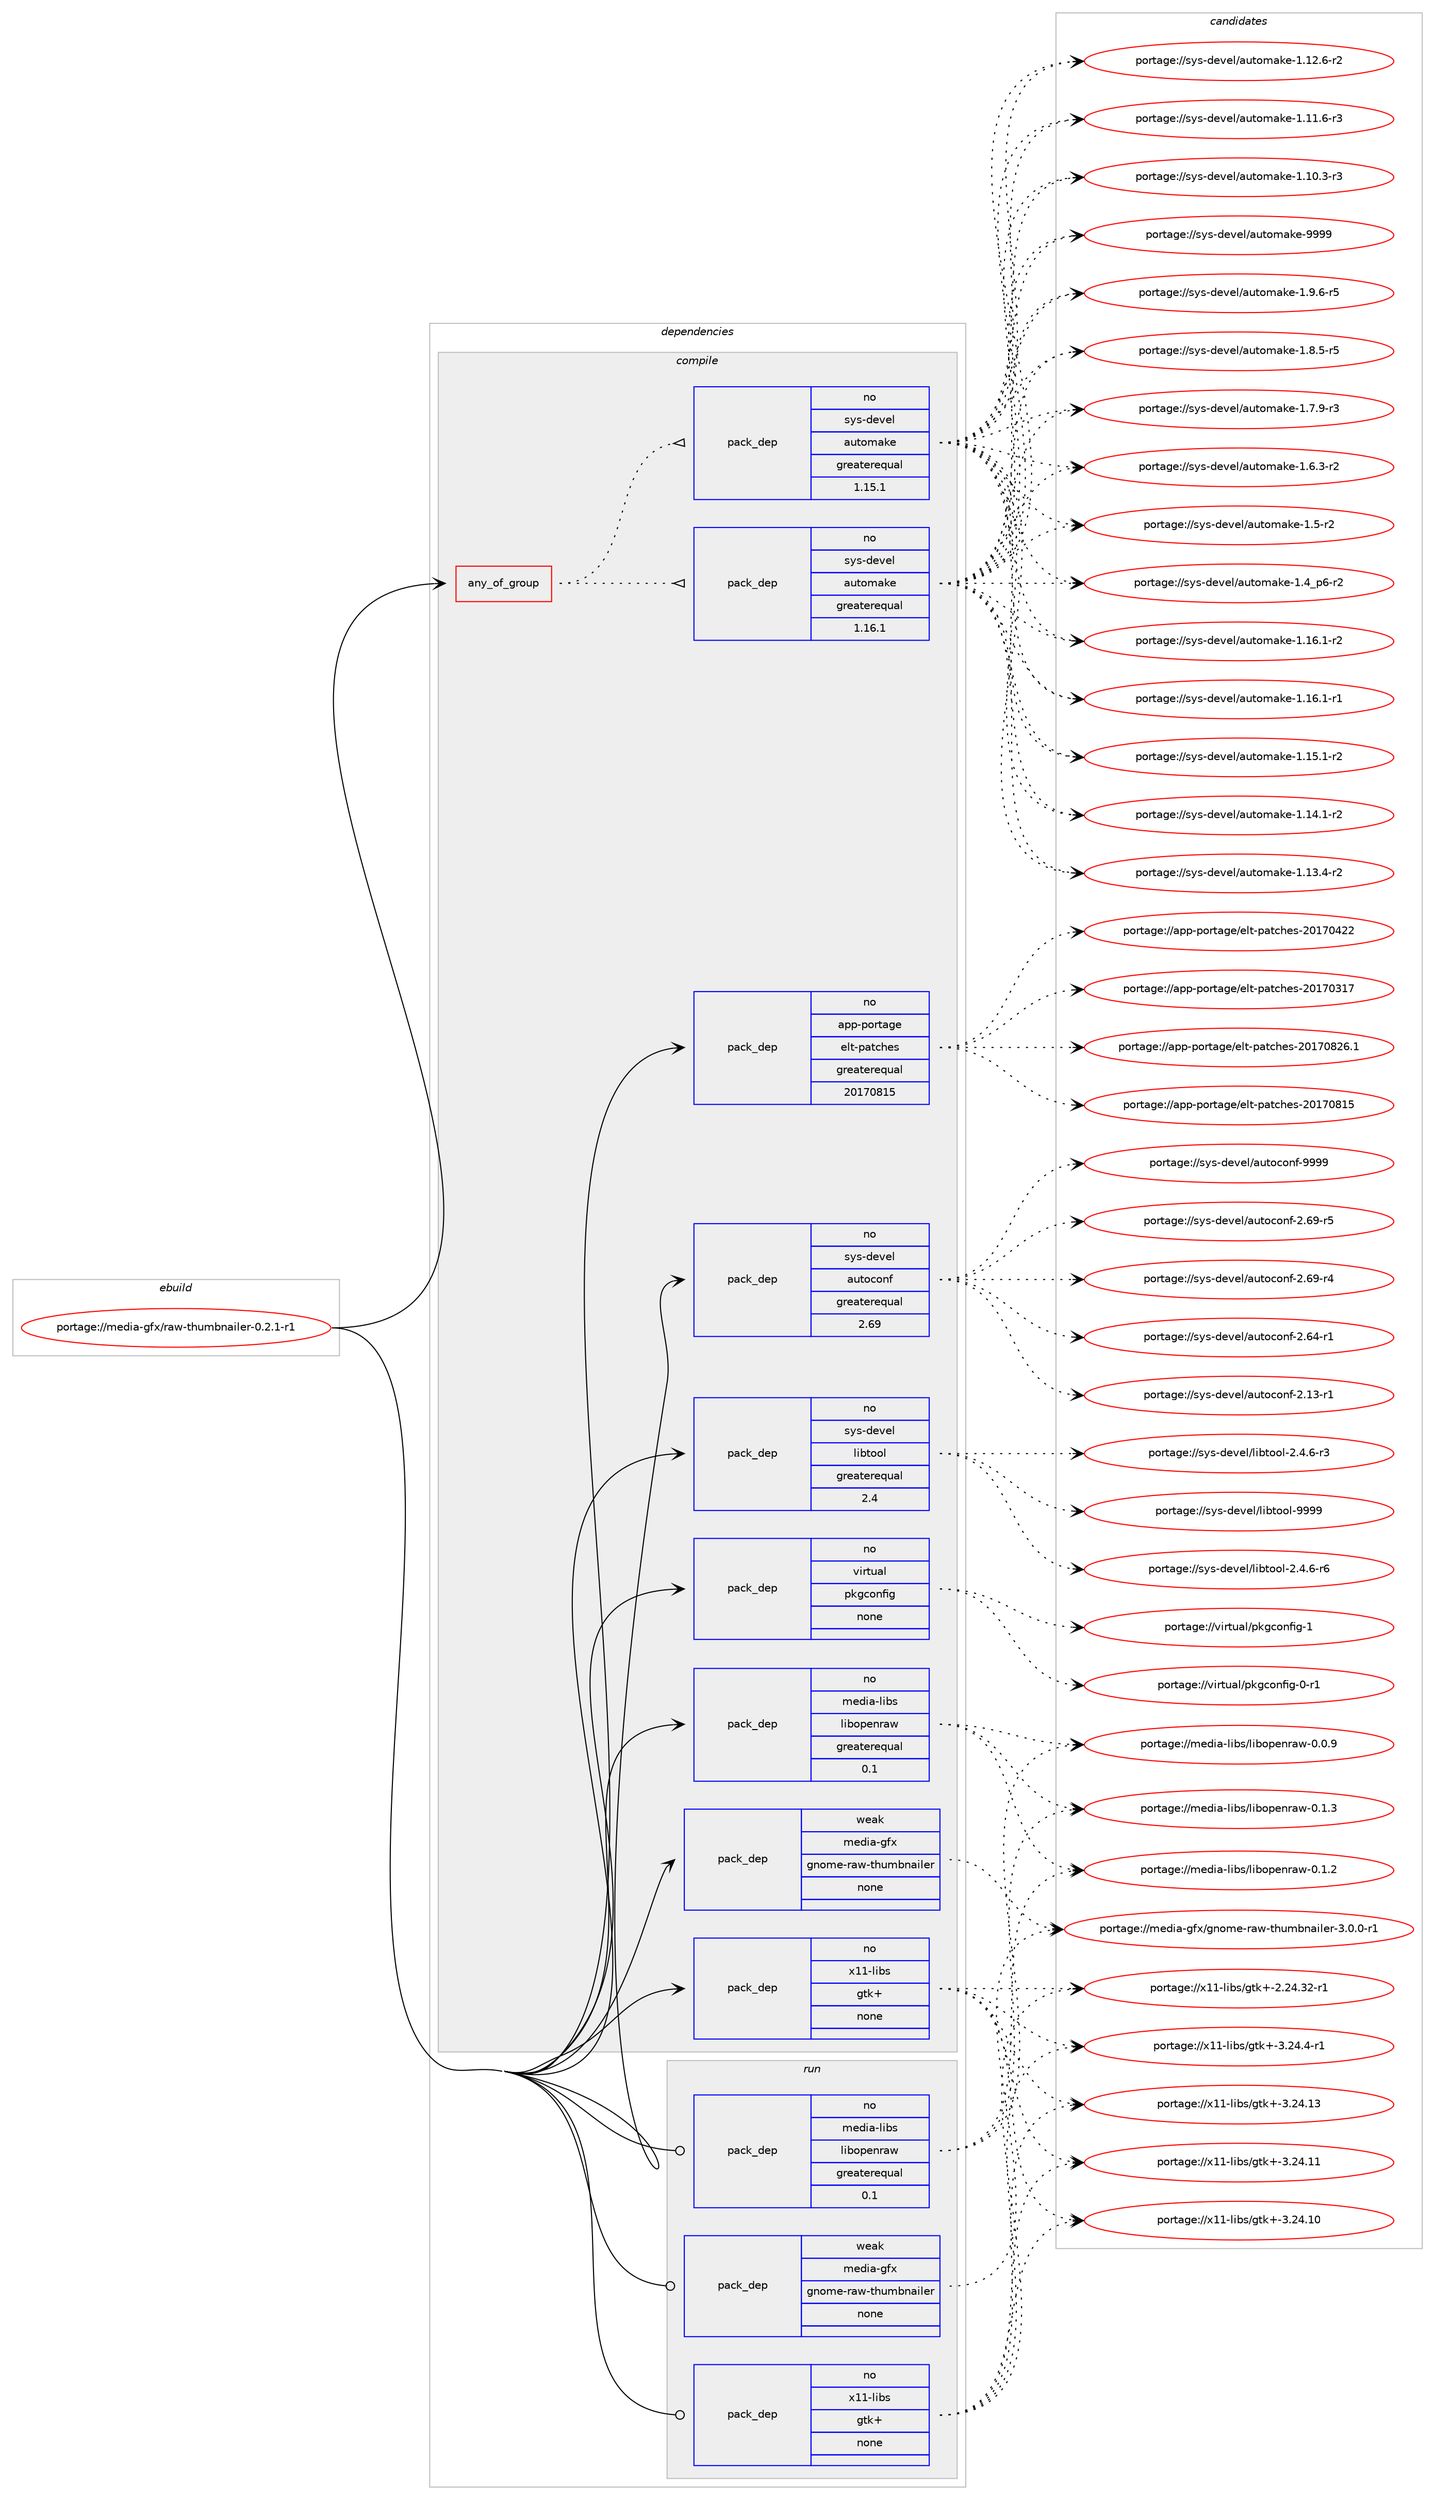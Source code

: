 digraph prolog {

# *************
# Graph options
# *************

newrank=true;
concentrate=true;
compound=true;
graph [rankdir=LR,fontname=Helvetica,fontsize=10,ranksep=1.5];#, ranksep=2.5, nodesep=0.2];
edge  [arrowhead=vee];
node  [fontname=Helvetica,fontsize=10];

# **********
# The ebuild
# **********

subgraph cluster_leftcol {
color=gray;
label=<<i>ebuild</i>>;
id [label="portage://media-gfx/raw-thumbnailer-0.2.1-r1", color=red, width=4, href="../media-gfx/raw-thumbnailer-0.2.1-r1.svg"];
}

# ****************
# The dependencies
# ****************

subgraph cluster_midcol {
color=gray;
label=<<i>dependencies</i>>;
subgraph cluster_compile {
fillcolor="#eeeeee";
style=filled;
label=<<i>compile</i>>;
subgraph any3215 {
dependency218233 [label=<<TABLE BORDER="0" CELLBORDER="1" CELLSPACING="0" CELLPADDING="4"><TR><TD CELLPADDING="10">any_of_group</TD></TR></TABLE>>, shape=none, color=red];subgraph pack164800 {
dependency218234 [label=<<TABLE BORDER="0" CELLBORDER="1" CELLSPACING="0" CELLPADDING="4" WIDTH="220"><TR><TD ROWSPAN="6" CELLPADDING="30">pack_dep</TD></TR><TR><TD WIDTH="110">no</TD></TR><TR><TD>sys-devel</TD></TR><TR><TD>automake</TD></TR><TR><TD>greaterequal</TD></TR><TR><TD>1.16.1</TD></TR></TABLE>>, shape=none, color=blue];
}
dependency218233:e -> dependency218234:w [weight=20,style="dotted",arrowhead="oinv"];
subgraph pack164801 {
dependency218235 [label=<<TABLE BORDER="0" CELLBORDER="1" CELLSPACING="0" CELLPADDING="4" WIDTH="220"><TR><TD ROWSPAN="6" CELLPADDING="30">pack_dep</TD></TR><TR><TD WIDTH="110">no</TD></TR><TR><TD>sys-devel</TD></TR><TR><TD>automake</TD></TR><TR><TD>greaterequal</TD></TR><TR><TD>1.15.1</TD></TR></TABLE>>, shape=none, color=blue];
}
dependency218233:e -> dependency218235:w [weight=20,style="dotted",arrowhead="oinv"];
}
id:e -> dependency218233:w [weight=20,style="solid",arrowhead="vee"];
subgraph pack164802 {
dependency218236 [label=<<TABLE BORDER="0" CELLBORDER="1" CELLSPACING="0" CELLPADDING="4" WIDTH="220"><TR><TD ROWSPAN="6" CELLPADDING="30">pack_dep</TD></TR><TR><TD WIDTH="110">no</TD></TR><TR><TD>app-portage</TD></TR><TR><TD>elt-patches</TD></TR><TR><TD>greaterequal</TD></TR><TR><TD>20170815</TD></TR></TABLE>>, shape=none, color=blue];
}
id:e -> dependency218236:w [weight=20,style="solid",arrowhead="vee"];
subgraph pack164803 {
dependency218237 [label=<<TABLE BORDER="0" CELLBORDER="1" CELLSPACING="0" CELLPADDING="4" WIDTH="220"><TR><TD ROWSPAN="6" CELLPADDING="30">pack_dep</TD></TR><TR><TD WIDTH="110">no</TD></TR><TR><TD>media-libs</TD></TR><TR><TD>libopenraw</TD></TR><TR><TD>greaterequal</TD></TR><TR><TD>0.1</TD></TR></TABLE>>, shape=none, color=blue];
}
id:e -> dependency218237:w [weight=20,style="solid",arrowhead="vee"];
subgraph pack164804 {
dependency218238 [label=<<TABLE BORDER="0" CELLBORDER="1" CELLSPACING="0" CELLPADDING="4" WIDTH="220"><TR><TD ROWSPAN="6" CELLPADDING="30">pack_dep</TD></TR><TR><TD WIDTH="110">no</TD></TR><TR><TD>sys-devel</TD></TR><TR><TD>autoconf</TD></TR><TR><TD>greaterequal</TD></TR><TR><TD>2.69</TD></TR></TABLE>>, shape=none, color=blue];
}
id:e -> dependency218238:w [weight=20,style="solid",arrowhead="vee"];
subgraph pack164805 {
dependency218239 [label=<<TABLE BORDER="0" CELLBORDER="1" CELLSPACING="0" CELLPADDING="4" WIDTH="220"><TR><TD ROWSPAN="6" CELLPADDING="30">pack_dep</TD></TR><TR><TD WIDTH="110">no</TD></TR><TR><TD>sys-devel</TD></TR><TR><TD>libtool</TD></TR><TR><TD>greaterequal</TD></TR><TR><TD>2.4</TD></TR></TABLE>>, shape=none, color=blue];
}
id:e -> dependency218239:w [weight=20,style="solid",arrowhead="vee"];
subgraph pack164806 {
dependency218240 [label=<<TABLE BORDER="0" CELLBORDER="1" CELLSPACING="0" CELLPADDING="4" WIDTH="220"><TR><TD ROWSPAN="6" CELLPADDING="30">pack_dep</TD></TR><TR><TD WIDTH="110">no</TD></TR><TR><TD>virtual</TD></TR><TR><TD>pkgconfig</TD></TR><TR><TD>none</TD></TR><TR><TD></TD></TR></TABLE>>, shape=none, color=blue];
}
id:e -> dependency218240:w [weight=20,style="solid",arrowhead="vee"];
subgraph pack164807 {
dependency218241 [label=<<TABLE BORDER="0" CELLBORDER="1" CELLSPACING="0" CELLPADDING="4" WIDTH="220"><TR><TD ROWSPAN="6" CELLPADDING="30">pack_dep</TD></TR><TR><TD WIDTH="110">no</TD></TR><TR><TD>x11-libs</TD></TR><TR><TD>gtk+</TD></TR><TR><TD>none</TD></TR><TR><TD></TD></TR></TABLE>>, shape=none, color=blue];
}
id:e -> dependency218241:w [weight=20,style="solid",arrowhead="vee"];
subgraph pack164808 {
dependency218242 [label=<<TABLE BORDER="0" CELLBORDER="1" CELLSPACING="0" CELLPADDING="4" WIDTH="220"><TR><TD ROWSPAN="6" CELLPADDING="30">pack_dep</TD></TR><TR><TD WIDTH="110">weak</TD></TR><TR><TD>media-gfx</TD></TR><TR><TD>gnome-raw-thumbnailer</TD></TR><TR><TD>none</TD></TR><TR><TD></TD></TR></TABLE>>, shape=none, color=blue];
}
id:e -> dependency218242:w [weight=20,style="solid",arrowhead="vee"];
}
subgraph cluster_compileandrun {
fillcolor="#eeeeee";
style=filled;
label=<<i>compile and run</i>>;
}
subgraph cluster_run {
fillcolor="#eeeeee";
style=filled;
label=<<i>run</i>>;
subgraph pack164809 {
dependency218243 [label=<<TABLE BORDER="0" CELLBORDER="1" CELLSPACING="0" CELLPADDING="4" WIDTH="220"><TR><TD ROWSPAN="6" CELLPADDING="30">pack_dep</TD></TR><TR><TD WIDTH="110">no</TD></TR><TR><TD>media-libs</TD></TR><TR><TD>libopenraw</TD></TR><TR><TD>greaterequal</TD></TR><TR><TD>0.1</TD></TR></TABLE>>, shape=none, color=blue];
}
id:e -> dependency218243:w [weight=20,style="solid",arrowhead="odot"];
subgraph pack164810 {
dependency218244 [label=<<TABLE BORDER="0" CELLBORDER="1" CELLSPACING="0" CELLPADDING="4" WIDTH="220"><TR><TD ROWSPAN="6" CELLPADDING="30">pack_dep</TD></TR><TR><TD WIDTH="110">no</TD></TR><TR><TD>x11-libs</TD></TR><TR><TD>gtk+</TD></TR><TR><TD>none</TD></TR><TR><TD></TD></TR></TABLE>>, shape=none, color=blue];
}
id:e -> dependency218244:w [weight=20,style="solid",arrowhead="odot"];
subgraph pack164811 {
dependency218245 [label=<<TABLE BORDER="0" CELLBORDER="1" CELLSPACING="0" CELLPADDING="4" WIDTH="220"><TR><TD ROWSPAN="6" CELLPADDING="30">pack_dep</TD></TR><TR><TD WIDTH="110">weak</TD></TR><TR><TD>media-gfx</TD></TR><TR><TD>gnome-raw-thumbnailer</TD></TR><TR><TD>none</TD></TR><TR><TD></TD></TR></TABLE>>, shape=none, color=blue];
}
id:e -> dependency218245:w [weight=20,style="solid",arrowhead="odot"];
}
}

# **************
# The candidates
# **************

subgraph cluster_choices {
rank=same;
color=gray;
label=<<i>candidates</i>>;

subgraph choice164800 {
color=black;
nodesep=1;
choice115121115451001011181011084797117116111109971071014557575757 [label="portage://sys-devel/automake-9999", color=red, width=4,href="../sys-devel/automake-9999.svg"];
choice115121115451001011181011084797117116111109971071014549465746544511453 [label="portage://sys-devel/automake-1.9.6-r5", color=red, width=4,href="../sys-devel/automake-1.9.6-r5.svg"];
choice115121115451001011181011084797117116111109971071014549465646534511453 [label="portage://sys-devel/automake-1.8.5-r5", color=red, width=4,href="../sys-devel/automake-1.8.5-r5.svg"];
choice115121115451001011181011084797117116111109971071014549465546574511451 [label="portage://sys-devel/automake-1.7.9-r3", color=red, width=4,href="../sys-devel/automake-1.7.9-r3.svg"];
choice115121115451001011181011084797117116111109971071014549465446514511450 [label="portage://sys-devel/automake-1.6.3-r2", color=red, width=4,href="../sys-devel/automake-1.6.3-r2.svg"];
choice11512111545100101118101108479711711611110997107101454946534511450 [label="portage://sys-devel/automake-1.5-r2", color=red, width=4,href="../sys-devel/automake-1.5-r2.svg"];
choice115121115451001011181011084797117116111109971071014549465295112544511450 [label="portage://sys-devel/automake-1.4_p6-r2", color=red, width=4,href="../sys-devel/automake-1.4_p6-r2.svg"];
choice11512111545100101118101108479711711611110997107101454946495446494511450 [label="portage://sys-devel/automake-1.16.1-r2", color=red, width=4,href="../sys-devel/automake-1.16.1-r2.svg"];
choice11512111545100101118101108479711711611110997107101454946495446494511449 [label="portage://sys-devel/automake-1.16.1-r1", color=red, width=4,href="../sys-devel/automake-1.16.1-r1.svg"];
choice11512111545100101118101108479711711611110997107101454946495346494511450 [label="portage://sys-devel/automake-1.15.1-r2", color=red, width=4,href="../sys-devel/automake-1.15.1-r2.svg"];
choice11512111545100101118101108479711711611110997107101454946495246494511450 [label="portage://sys-devel/automake-1.14.1-r2", color=red, width=4,href="../sys-devel/automake-1.14.1-r2.svg"];
choice11512111545100101118101108479711711611110997107101454946495146524511450 [label="portage://sys-devel/automake-1.13.4-r2", color=red, width=4,href="../sys-devel/automake-1.13.4-r2.svg"];
choice11512111545100101118101108479711711611110997107101454946495046544511450 [label="portage://sys-devel/automake-1.12.6-r2", color=red, width=4,href="../sys-devel/automake-1.12.6-r2.svg"];
choice11512111545100101118101108479711711611110997107101454946494946544511451 [label="portage://sys-devel/automake-1.11.6-r3", color=red, width=4,href="../sys-devel/automake-1.11.6-r3.svg"];
choice11512111545100101118101108479711711611110997107101454946494846514511451 [label="portage://sys-devel/automake-1.10.3-r3", color=red, width=4,href="../sys-devel/automake-1.10.3-r3.svg"];
dependency218234:e -> choice115121115451001011181011084797117116111109971071014557575757:w [style=dotted,weight="100"];
dependency218234:e -> choice115121115451001011181011084797117116111109971071014549465746544511453:w [style=dotted,weight="100"];
dependency218234:e -> choice115121115451001011181011084797117116111109971071014549465646534511453:w [style=dotted,weight="100"];
dependency218234:e -> choice115121115451001011181011084797117116111109971071014549465546574511451:w [style=dotted,weight="100"];
dependency218234:e -> choice115121115451001011181011084797117116111109971071014549465446514511450:w [style=dotted,weight="100"];
dependency218234:e -> choice11512111545100101118101108479711711611110997107101454946534511450:w [style=dotted,weight="100"];
dependency218234:e -> choice115121115451001011181011084797117116111109971071014549465295112544511450:w [style=dotted,weight="100"];
dependency218234:e -> choice11512111545100101118101108479711711611110997107101454946495446494511450:w [style=dotted,weight="100"];
dependency218234:e -> choice11512111545100101118101108479711711611110997107101454946495446494511449:w [style=dotted,weight="100"];
dependency218234:e -> choice11512111545100101118101108479711711611110997107101454946495346494511450:w [style=dotted,weight="100"];
dependency218234:e -> choice11512111545100101118101108479711711611110997107101454946495246494511450:w [style=dotted,weight="100"];
dependency218234:e -> choice11512111545100101118101108479711711611110997107101454946495146524511450:w [style=dotted,weight="100"];
dependency218234:e -> choice11512111545100101118101108479711711611110997107101454946495046544511450:w [style=dotted,weight="100"];
dependency218234:e -> choice11512111545100101118101108479711711611110997107101454946494946544511451:w [style=dotted,weight="100"];
dependency218234:e -> choice11512111545100101118101108479711711611110997107101454946494846514511451:w [style=dotted,weight="100"];
}
subgraph choice164801 {
color=black;
nodesep=1;
choice115121115451001011181011084797117116111109971071014557575757 [label="portage://sys-devel/automake-9999", color=red, width=4,href="../sys-devel/automake-9999.svg"];
choice115121115451001011181011084797117116111109971071014549465746544511453 [label="portage://sys-devel/automake-1.9.6-r5", color=red, width=4,href="../sys-devel/automake-1.9.6-r5.svg"];
choice115121115451001011181011084797117116111109971071014549465646534511453 [label="portage://sys-devel/automake-1.8.5-r5", color=red, width=4,href="../sys-devel/automake-1.8.5-r5.svg"];
choice115121115451001011181011084797117116111109971071014549465546574511451 [label="portage://sys-devel/automake-1.7.9-r3", color=red, width=4,href="../sys-devel/automake-1.7.9-r3.svg"];
choice115121115451001011181011084797117116111109971071014549465446514511450 [label="portage://sys-devel/automake-1.6.3-r2", color=red, width=4,href="../sys-devel/automake-1.6.3-r2.svg"];
choice11512111545100101118101108479711711611110997107101454946534511450 [label="portage://sys-devel/automake-1.5-r2", color=red, width=4,href="../sys-devel/automake-1.5-r2.svg"];
choice115121115451001011181011084797117116111109971071014549465295112544511450 [label="portage://sys-devel/automake-1.4_p6-r2", color=red, width=4,href="../sys-devel/automake-1.4_p6-r2.svg"];
choice11512111545100101118101108479711711611110997107101454946495446494511450 [label="portage://sys-devel/automake-1.16.1-r2", color=red, width=4,href="../sys-devel/automake-1.16.1-r2.svg"];
choice11512111545100101118101108479711711611110997107101454946495446494511449 [label="portage://sys-devel/automake-1.16.1-r1", color=red, width=4,href="../sys-devel/automake-1.16.1-r1.svg"];
choice11512111545100101118101108479711711611110997107101454946495346494511450 [label="portage://sys-devel/automake-1.15.1-r2", color=red, width=4,href="../sys-devel/automake-1.15.1-r2.svg"];
choice11512111545100101118101108479711711611110997107101454946495246494511450 [label="portage://sys-devel/automake-1.14.1-r2", color=red, width=4,href="../sys-devel/automake-1.14.1-r2.svg"];
choice11512111545100101118101108479711711611110997107101454946495146524511450 [label="portage://sys-devel/automake-1.13.4-r2", color=red, width=4,href="../sys-devel/automake-1.13.4-r2.svg"];
choice11512111545100101118101108479711711611110997107101454946495046544511450 [label="portage://sys-devel/automake-1.12.6-r2", color=red, width=4,href="../sys-devel/automake-1.12.6-r2.svg"];
choice11512111545100101118101108479711711611110997107101454946494946544511451 [label="portage://sys-devel/automake-1.11.6-r3", color=red, width=4,href="../sys-devel/automake-1.11.6-r3.svg"];
choice11512111545100101118101108479711711611110997107101454946494846514511451 [label="portage://sys-devel/automake-1.10.3-r3", color=red, width=4,href="../sys-devel/automake-1.10.3-r3.svg"];
dependency218235:e -> choice115121115451001011181011084797117116111109971071014557575757:w [style=dotted,weight="100"];
dependency218235:e -> choice115121115451001011181011084797117116111109971071014549465746544511453:w [style=dotted,weight="100"];
dependency218235:e -> choice115121115451001011181011084797117116111109971071014549465646534511453:w [style=dotted,weight="100"];
dependency218235:e -> choice115121115451001011181011084797117116111109971071014549465546574511451:w [style=dotted,weight="100"];
dependency218235:e -> choice115121115451001011181011084797117116111109971071014549465446514511450:w [style=dotted,weight="100"];
dependency218235:e -> choice11512111545100101118101108479711711611110997107101454946534511450:w [style=dotted,weight="100"];
dependency218235:e -> choice115121115451001011181011084797117116111109971071014549465295112544511450:w [style=dotted,weight="100"];
dependency218235:e -> choice11512111545100101118101108479711711611110997107101454946495446494511450:w [style=dotted,weight="100"];
dependency218235:e -> choice11512111545100101118101108479711711611110997107101454946495446494511449:w [style=dotted,weight="100"];
dependency218235:e -> choice11512111545100101118101108479711711611110997107101454946495346494511450:w [style=dotted,weight="100"];
dependency218235:e -> choice11512111545100101118101108479711711611110997107101454946495246494511450:w [style=dotted,weight="100"];
dependency218235:e -> choice11512111545100101118101108479711711611110997107101454946495146524511450:w [style=dotted,weight="100"];
dependency218235:e -> choice11512111545100101118101108479711711611110997107101454946495046544511450:w [style=dotted,weight="100"];
dependency218235:e -> choice11512111545100101118101108479711711611110997107101454946494946544511451:w [style=dotted,weight="100"];
dependency218235:e -> choice11512111545100101118101108479711711611110997107101454946494846514511451:w [style=dotted,weight="100"];
}
subgraph choice164802 {
color=black;
nodesep=1;
choice971121124511211111411697103101471011081164511297116991041011154550484955485650544649 [label="portage://app-portage/elt-patches-20170826.1", color=red, width=4,href="../app-portage/elt-patches-20170826.1.svg"];
choice97112112451121111141169710310147101108116451129711699104101115455048495548564953 [label="portage://app-portage/elt-patches-20170815", color=red, width=4,href="../app-portage/elt-patches-20170815.svg"];
choice97112112451121111141169710310147101108116451129711699104101115455048495548525050 [label="portage://app-portage/elt-patches-20170422", color=red, width=4,href="../app-portage/elt-patches-20170422.svg"];
choice97112112451121111141169710310147101108116451129711699104101115455048495548514955 [label="portage://app-portage/elt-patches-20170317", color=red, width=4,href="../app-portage/elt-patches-20170317.svg"];
dependency218236:e -> choice971121124511211111411697103101471011081164511297116991041011154550484955485650544649:w [style=dotted,weight="100"];
dependency218236:e -> choice97112112451121111141169710310147101108116451129711699104101115455048495548564953:w [style=dotted,weight="100"];
dependency218236:e -> choice97112112451121111141169710310147101108116451129711699104101115455048495548525050:w [style=dotted,weight="100"];
dependency218236:e -> choice97112112451121111141169710310147101108116451129711699104101115455048495548514955:w [style=dotted,weight="100"];
}
subgraph choice164803 {
color=black;
nodesep=1;
choice109101100105974510810598115471081059811111210111011497119454846494651 [label="portage://media-libs/libopenraw-0.1.3", color=red, width=4,href="../media-libs/libopenraw-0.1.3.svg"];
choice109101100105974510810598115471081059811111210111011497119454846494650 [label="portage://media-libs/libopenraw-0.1.2", color=red, width=4,href="../media-libs/libopenraw-0.1.2.svg"];
choice109101100105974510810598115471081059811111210111011497119454846484657 [label="portage://media-libs/libopenraw-0.0.9", color=red, width=4,href="../media-libs/libopenraw-0.0.9.svg"];
dependency218237:e -> choice109101100105974510810598115471081059811111210111011497119454846494651:w [style=dotted,weight="100"];
dependency218237:e -> choice109101100105974510810598115471081059811111210111011497119454846494650:w [style=dotted,weight="100"];
dependency218237:e -> choice109101100105974510810598115471081059811111210111011497119454846484657:w [style=dotted,weight="100"];
}
subgraph choice164804 {
color=black;
nodesep=1;
choice115121115451001011181011084797117116111991111101024557575757 [label="portage://sys-devel/autoconf-9999", color=red, width=4,href="../sys-devel/autoconf-9999.svg"];
choice1151211154510010111810110847971171161119911111010245504654574511453 [label="portage://sys-devel/autoconf-2.69-r5", color=red, width=4,href="../sys-devel/autoconf-2.69-r5.svg"];
choice1151211154510010111810110847971171161119911111010245504654574511452 [label="portage://sys-devel/autoconf-2.69-r4", color=red, width=4,href="../sys-devel/autoconf-2.69-r4.svg"];
choice1151211154510010111810110847971171161119911111010245504654524511449 [label="portage://sys-devel/autoconf-2.64-r1", color=red, width=4,href="../sys-devel/autoconf-2.64-r1.svg"];
choice1151211154510010111810110847971171161119911111010245504649514511449 [label="portage://sys-devel/autoconf-2.13-r1", color=red, width=4,href="../sys-devel/autoconf-2.13-r1.svg"];
dependency218238:e -> choice115121115451001011181011084797117116111991111101024557575757:w [style=dotted,weight="100"];
dependency218238:e -> choice1151211154510010111810110847971171161119911111010245504654574511453:w [style=dotted,weight="100"];
dependency218238:e -> choice1151211154510010111810110847971171161119911111010245504654574511452:w [style=dotted,weight="100"];
dependency218238:e -> choice1151211154510010111810110847971171161119911111010245504654524511449:w [style=dotted,weight="100"];
dependency218238:e -> choice1151211154510010111810110847971171161119911111010245504649514511449:w [style=dotted,weight="100"];
}
subgraph choice164805 {
color=black;
nodesep=1;
choice1151211154510010111810110847108105981161111111084557575757 [label="portage://sys-devel/libtool-9999", color=red, width=4,href="../sys-devel/libtool-9999.svg"];
choice1151211154510010111810110847108105981161111111084550465246544511454 [label="portage://sys-devel/libtool-2.4.6-r6", color=red, width=4,href="../sys-devel/libtool-2.4.6-r6.svg"];
choice1151211154510010111810110847108105981161111111084550465246544511451 [label="portage://sys-devel/libtool-2.4.6-r3", color=red, width=4,href="../sys-devel/libtool-2.4.6-r3.svg"];
dependency218239:e -> choice1151211154510010111810110847108105981161111111084557575757:w [style=dotted,weight="100"];
dependency218239:e -> choice1151211154510010111810110847108105981161111111084550465246544511454:w [style=dotted,weight="100"];
dependency218239:e -> choice1151211154510010111810110847108105981161111111084550465246544511451:w [style=dotted,weight="100"];
}
subgraph choice164806 {
color=black;
nodesep=1;
choice1181051141161179710847112107103991111101021051034549 [label="portage://virtual/pkgconfig-1", color=red, width=4,href="../virtual/pkgconfig-1.svg"];
choice11810511411611797108471121071039911111010210510345484511449 [label="portage://virtual/pkgconfig-0-r1", color=red, width=4,href="../virtual/pkgconfig-0-r1.svg"];
dependency218240:e -> choice1181051141161179710847112107103991111101021051034549:w [style=dotted,weight="100"];
dependency218240:e -> choice11810511411611797108471121071039911111010210510345484511449:w [style=dotted,weight="100"];
}
subgraph choice164807 {
color=black;
nodesep=1;
choice120494945108105981154710311610743455146505246524511449 [label="portage://x11-libs/gtk+-3.24.4-r1", color=red, width=4,href="../x11-libs/gtk+-3.24.4-r1.svg"];
choice1204949451081059811547103116107434551465052464951 [label="portage://x11-libs/gtk+-3.24.13", color=red, width=4,href="../x11-libs/gtk+-3.24.13.svg"];
choice1204949451081059811547103116107434551465052464949 [label="portage://x11-libs/gtk+-3.24.11", color=red, width=4,href="../x11-libs/gtk+-3.24.11.svg"];
choice1204949451081059811547103116107434551465052464948 [label="portage://x11-libs/gtk+-3.24.10", color=red, width=4,href="../x11-libs/gtk+-3.24.10.svg"];
choice12049494510810598115471031161074345504650524651504511449 [label="portage://x11-libs/gtk+-2.24.32-r1", color=red, width=4,href="../x11-libs/gtk+-2.24.32-r1.svg"];
dependency218241:e -> choice120494945108105981154710311610743455146505246524511449:w [style=dotted,weight="100"];
dependency218241:e -> choice1204949451081059811547103116107434551465052464951:w [style=dotted,weight="100"];
dependency218241:e -> choice1204949451081059811547103116107434551465052464949:w [style=dotted,weight="100"];
dependency218241:e -> choice1204949451081059811547103116107434551465052464948:w [style=dotted,weight="100"];
dependency218241:e -> choice12049494510810598115471031161074345504650524651504511449:w [style=dotted,weight="100"];
}
subgraph choice164808 {
color=black;
nodesep=1;
choice10910110010597451031021204710311011110910145114971194511610411710998110971051081011144551464846484511449 [label="portage://media-gfx/gnome-raw-thumbnailer-3.0.0-r1", color=red, width=4,href="../media-gfx/gnome-raw-thumbnailer-3.0.0-r1.svg"];
dependency218242:e -> choice10910110010597451031021204710311011110910145114971194511610411710998110971051081011144551464846484511449:w [style=dotted,weight="100"];
}
subgraph choice164809 {
color=black;
nodesep=1;
choice109101100105974510810598115471081059811111210111011497119454846494651 [label="portage://media-libs/libopenraw-0.1.3", color=red, width=4,href="../media-libs/libopenraw-0.1.3.svg"];
choice109101100105974510810598115471081059811111210111011497119454846494650 [label="portage://media-libs/libopenraw-0.1.2", color=red, width=4,href="../media-libs/libopenraw-0.1.2.svg"];
choice109101100105974510810598115471081059811111210111011497119454846484657 [label="portage://media-libs/libopenraw-0.0.9", color=red, width=4,href="../media-libs/libopenraw-0.0.9.svg"];
dependency218243:e -> choice109101100105974510810598115471081059811111210111011497119454846494651:w [style=dotted,weight="100"];
dependency218243:e -> choice109101100105974510810598115471081059811111210111011497119454846494650:w [style=dotted,weight="100"];
dependency218243:e -> choice109101100105974510810598115471081059811111210111011497119454846484657:w [style=dotted,weight="100"];
}
subgraph choice164810 {
color=black;
nodesep=1;
choice120494945108105981154710311610743455146505246524511449 [label="portage://x11-libs/gtk+-3.24.4-r1", color=red, width=4,href="../x11-libs/gtk+-3.24.4-r1.svg"];
choice1204949451081059811547103116107434551465052464951 [label="portage://x11-libs/gtk+-3.24.13", color=red, width=4,href="../x11-libs/gtk+-3.24.13.svg"];
choice1204949451081059811547103116107434551465052464949 [label="portage://x11-libs/gtk+-3.24.11", color=red, width=4,href="../x11-libs/gtk+-3.24.11.svg"];
choice1204949451081059811547103116107434551465052464948 [label="portage://x11-libs/gtk+-3.24.10", color=red, width=4,href="../x11-libs/gtk+-3.24.10.svg"];
choice12049494510810598115471031161074345504650524651504511449 [label="portage://x11-libs/gtk+-2.24.32-r1", color=red, width=4,href="../x11-libs/gtk+-2.24.32-r1.svg"];
dependency218244:e -> choice120494945108105981154710311610743455146505246524511449:w [style=dotted,weight="100"];
dependency218244:e -> choice1204949451081059811547103116107434551465052464951:w [style=dotted,weight="100"];
dependency218244:e -> choice1204949451081059811547103116107434551465052464949:w [style=dotted,weight="100"];
dependency218244:e -> choice1204949451081059811547103116107434551465052464948:w [style=dotted,weight="100"];
dependency218244:e -> choice12049494510810598115471031161074345504650524651504511449:w [style=dotted,weight="100"];
}
subgraph choice164811 {
color=black;
nodesep=1;
choice10910110010597451031021204710311011110910145114971194511610411710998110971051081011144551464846484511449 [label="portage://media-gfx/gnome-raw-thumbnailer-3.0.0-r1", color=red, width=4,href="../media-gfx/gnome-raw-thumbnailer-3.0.0-r1.svg"];
dependency218245:e -> choice10910110010597451031021204710311011110910145114971194511610411710998110971051081011144551464846484511449:w [style=dotted,weight="100"];
}
}

}
